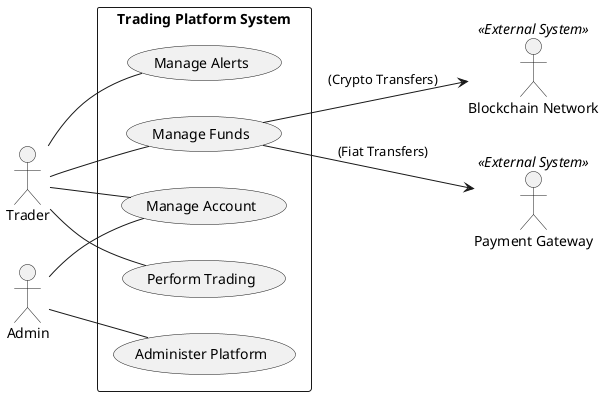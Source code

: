 @startuml TradingPlatform_Global_UseCase
left to right direction

actor "Trader" as t
actor "Admin" as a
actor "Blockchain Network" as bn <<External System>>
actor "Payment Gateway" as pg <<External System>>

rectangle "Trading Platform System" {
  usecase "Manage Account" as UC_Account
  usecase "Manage Funds" as UC_Funds
  usecase "Perform Trading" as UC_Trading
  usecase "Manage Alerts" as UC_Alerts
  usecase "Administer Platform" as UC_Admin
}

t -- UC_Account
t -- UC_Funds
t -- UC_Trading
t -- UC_Alerts

a -- UC_Admin
a -- UC_Account

UC_Funds --> bn : (Crypto Transfers)
UC_Funds --> pg : (Fiat Transfers)

@enduml